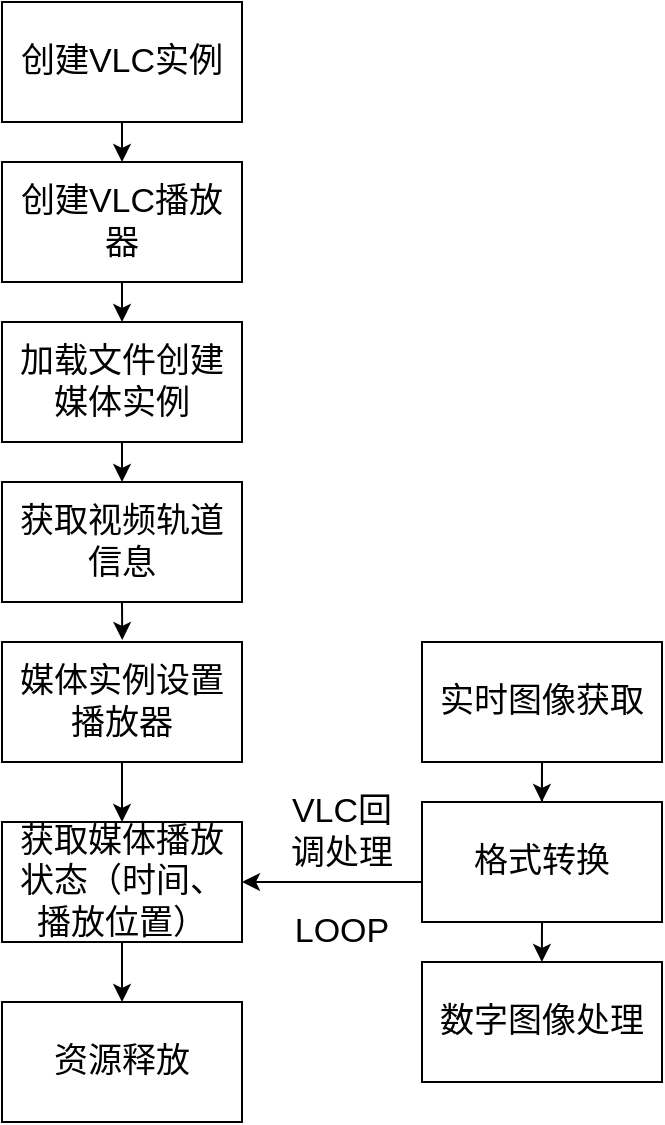 <mxfile version="20.4.0" type="github">
  <diagram id="h1OaK9Zb380xM_gkGvUY" name="第 1 页">
    <mxGraphModel dx="1178" dy="673" grid="1" gridSize="10" guides="1" tooltips="1" connect="1" arrows="1" fold="1" page="1" pageScale="1" pageWidth="827" pageHeight="1169" math="0" shadow="0">
      <root>
        <mxCell id="0" />
        <mxCell id="1" parent="0" />
        <mxCell id="eQ8NE7UqWV3kSqdhi7oV-8" style="edgeStyle=orthogonalEdgeStyle;rounded=0;orthogonalLoop=1;jettySize=auto;html=1;exitX=0.5;exitY=1;exitDx=0;exitDy=0;entryX=0.5;entryY=0;entryDx=0;entryDy=0;fontSize=17;" edge="1" parent="1" source="eQ8NE7UqWV3kSqdhi7oV-3" target="eQ8NE7UqWV3kSqdhi7oV-6">
          <mxGeometry relative="1" as="geometry" />
        </mxCell>
        <mxCell id="eQ8NE7UqWV3kSqdhi7oV-3" value="创建VLC播放器" style="rounded=0;whiteSpace=wrap;html=1;fontSize=17;" vertex="1" parent="1">
          <mxGeometry x="150" y="220" width="120" height="60" as="geometry" />
        </mxCell>
        <mxCell id="eQ8NE7UqWV3kSqdhi7oV-7" style="edgeStyle=orthogonalEdgeStyle;rounded=0;orthogonalLoop=1;jettySize=auto;html=1;exitX=0.5;exitY=1;exitDx=0;exitDy=0;entryX=0.5;entryY=0;entryDx=0;entryDy=0;fontSize=17;" edge="1" parent="1" source="eQ8NE7UqWV3kSqdhi7oV-4" target="eQ8NE7UqWV3kSqdhi7oV-3">
          <mxGeometry relative="1" as="geometry" />
        </mxCell>
        <mxCell id="eQ8NE7UqWV3kSqdhi7oV-4" value="创建VLC实例" style="rounded=0;whiteSpace=wrap;html=1;fontSize=17;" vertex="1" parent="1">
          <mxGeometry x="150" y="140" width="120" height="60" as="geometry" />
        </mxCell>
        <mxCell id="eQ8NE7UqWV3kSqdhi7oV-11" style="edgeStyle=orthogonalEdgeStyle;rounded=0;orthogonalLoop=1;jettySize=auto;html=1;exitX=0.5;exitY=1;exitDx=0;exitDy=0;entryX=0.5;entryY=0;entryDx=0;entryDy=0;fontSize=17;" edge="1" parent="1" source="eQ8NE7UqWV3kSqdhi7oV-6" target="eQ8NE7UqWV3kSqdhi7oV-9">
          <mxGeometry relative="1" as="geometry" />
        </mxCell>
        <mxCell id="eQ8NE7UqWV3kSqdhi7oV-6" value="加载文件创建媒体实例" style="rounded=0;whiteSpace=wrap;html=1;fontSize=17;" vertex="1" parent="1">
          <mxGeometry x="150" y="300" width="120" height="60" as="geometry" />
        </mxCell>
        <mxCell id="eQ8NE7UqWV3kSqdhi7oV-12" style="edgeStyle=orthogonalEdgeStyle;rounded=0;orthogonalLoop=1;jettySize=auto;html=1;exitX=0.5;exitY=1;exitDx=0;exitDy=0;entryX=0.501;entryY=-0.017;entryDx=0;entryDy=0;entryPerimeter=0;fontSize=17;" edge="1" parent="1" source="eQ8NE7UqWV3kSqdhi7oV-9" target="eQ8NE7UqWV3kSqdhi7oV-10">
          <mxGeometry relative="1" as="geometry" />
        </mxCell>
        <mxCell id="eQ8NE7UqWV3kSqdhi7oV-9" value="获取视频轨道信息" style="rounded=0;whiteSpace=wrap;html=1;fontSize=17;" vertex="1" parent="1">
          <mxGeometry x="150" y="380" width="120" height="60" as="geometry" />
        </mxCell>
        <mxCell id="eQ8NE7UqWV3kSqdhi7oV-16" style="edgeStyle=orthogonalEdgeStyle;rounded=0;orthogonalLoop=1;jettySize=auto;html=1;exitX=0.5;exitY=1;exitDx=0;exitDy=0;entryX=0.5;entryY=0;entryDx=0;entryDy=0;fontSize=17;" edge="1" parent="1" source="eQ8NE7UqWV3kSqdhi7oV-10" target="eQ8NE7UqWV3kSqdhi7oV-13">
          <mxGeometry relative="1" as="geometry" />
        </mxCell>
        <mxCell id="eQ8NE7UqWV3kSqdhi7oV-10" value="媒体实例设置播放器" style="rounded=0;whiteSpace=wrap;html=1;fontSize=17;" vertex="1" parent="1">
          <mxGeometry x="150" y="460" width="120" height="60" as="geometry" />
        </mxCell>
        <mxCell id="eQ8NE7UqWV3kSqdhi7oV-18" style="edgeStyle=orthogonalEdgeStyle;rounded=0;orthogonalLoop=1;jettySize=auto;html=1;exitX=0.5;exitY=1;exitDx=0;exitDy=0;entryX=0.5;entryY=0;entryDx=0;entryDy=0;fontSize=17;" edge="1" parent="1" source="eQ8NE7UqWV3kSqdhi7oV-13" target="eQ8NE7UqWV3kSqdhi7oV-17">
          <mxGeometry relative="1" as="geometry" />
        </mxCell>
        <mxCell id="eQ8NE7UqWV3kSqdhi7oV-13" value="获取媒体播放状态（时间、播放位置）" style="rounded=0;whiteSpace=wrap;html=1;fontSize=17;" vertex="1" parent="1">
          <mxGeometry x="150" y="550" width="120" height="60" as="geometry" />
        </mxCell>
        <mxCell id="eQ8NE7UqWV3kSqdhi7oV-17" value="资源释放" style="rounded=0;whiteSpace=wrap;html=1;fontSize=17;" vertex="1" parent="1">
          <mxGeometry x="150" y="640" width="120" height="60" as="geometry" />
        </mxCell>
        <mxCell id="eQ8NE7UqWV3kSqdhi7oV-19" value="" style="endArrow=classic;html=1;rounded=0;fontSize=17;entryX=1;entryY=0.5;entryDx=0;entryDy=0;" edge="1" parent="1" target="eQ8NE7UqWV3kSqdhi7oV-13">
          <mxGeometry width="50" height="50" relative="1" as="geometry">
            <mxPoint x="360" y="580" as="sourcePoint" />
            <mxPoint x="370" y="560" as="targetPoint" />
            <Array as="points" />
          </mxGeometry>
        </mxCell>
        <mxCell id="eQ8NE7UqWV3kSqdhi7oV-23" value="" style="group" vertex="1" connectable="0" parent="1">
          <mxGeometry x="360" y="460" width="120" height="220" as="geometry" />
        </mxCell>
        <mxCell id="eQ8NE7UqWV3kSqdhi7oV-20" value="实时图像获取" style="rounded=0;whiteSpace=wrap;html=1;fontSize=17;" vertex="1" parent="eQ8NE7UqWV3kSqdhi7oV-23">
          <mxGeometry width="120" height="60" as="geometry" />
        </mxCell>
        <mxCell id="eQ8NE7UqWV3kSqdhi7oV-21" value="数字图像处理" style="rounded=0;whiteSpace=wrap;html=1;fontSize=17;" vertex="1" parent="eQ8NE7UqWV3kSqdhi7oV-23">
          <mxGeometry y="160" width="120" height="60" as="geometry" />
        </mxCell>
        <mxCell id="eQ8NE7UqWV3kSqdhi7oV-22" value="格式转换" style="rounded=0;whiteSpace=wrap;html=1;fontSize=17;" vertex="1" parent="eQ8NE7UqWV3kSqdhi7oV-23">
          <mxGeometry y="80" width="120" height="60" as="geometry" />
        </mxCell>
        <mxCell id="eQ8NE7UqWV3kSqdhi7oV-24" value="VLC回调处理" style="text;html=1;strokeColor=none;fillColor=none;align=center;verticalAlign=middle;whiteSpace=wrap;rounded=0;fontSize=17;" vertex="1" parent="1">
          <mxGeometry x="290" y="530" width="60" height="50" as="geometry" />
        </mxCell>
        <mxCell id="eQ8NE7UqWV3kSqdhi7oV-25" style="edgeStyle=orthogonalEdgeStyle;rounded=0;orthogonalLoop=1;jettySize=auto;html=1;fontSize=17;" edge="1" parent="1" source="eQ8NE7UqWV3kSqdhi7oV-22">
          <mxGeometry relative="1" as="geometry">
            <mxPoint x="419.923" y="540" as="targetPoint" />
          </mxGeometry>
        </mxCell>
        <mxCell id="eQ8NE7UqWV3kSqdhi7oV-26" style="edgeStyle=orthogonalEdgeStyle;rounded=0;orthogonalLoop=1;jettySize=auto;html=1;exitX=0.5;exitY=1;exitDx=0;exitDy=0;fontSize=17;" edge="1" parent="1" source="eQ8NE7UqWV3kSqdhi7oV-22">
          <mxGeometry relative="1" as="geometry">
            <mxPoint x="419.923" y="620" as="targetPoint" />
          </mxGeometry>
        </mxCell>
        <mxCell id="eQ8NE7UqWV3kSqdhi7oV-27" value="LOOP" style="text;html=1;strokeColor=none;fillColor=none;align=center;verticalAlign=middle;whiteSpace=wrap;rounded=0;fontSize=17;" vertex="1" parent="1">
          <mxGeometry x="290" y="580" width="60" height="50" as="geometry" />
        </mxCell>
      </root>
    </mxGraphModel>
  </diagram>
</mxfile>
